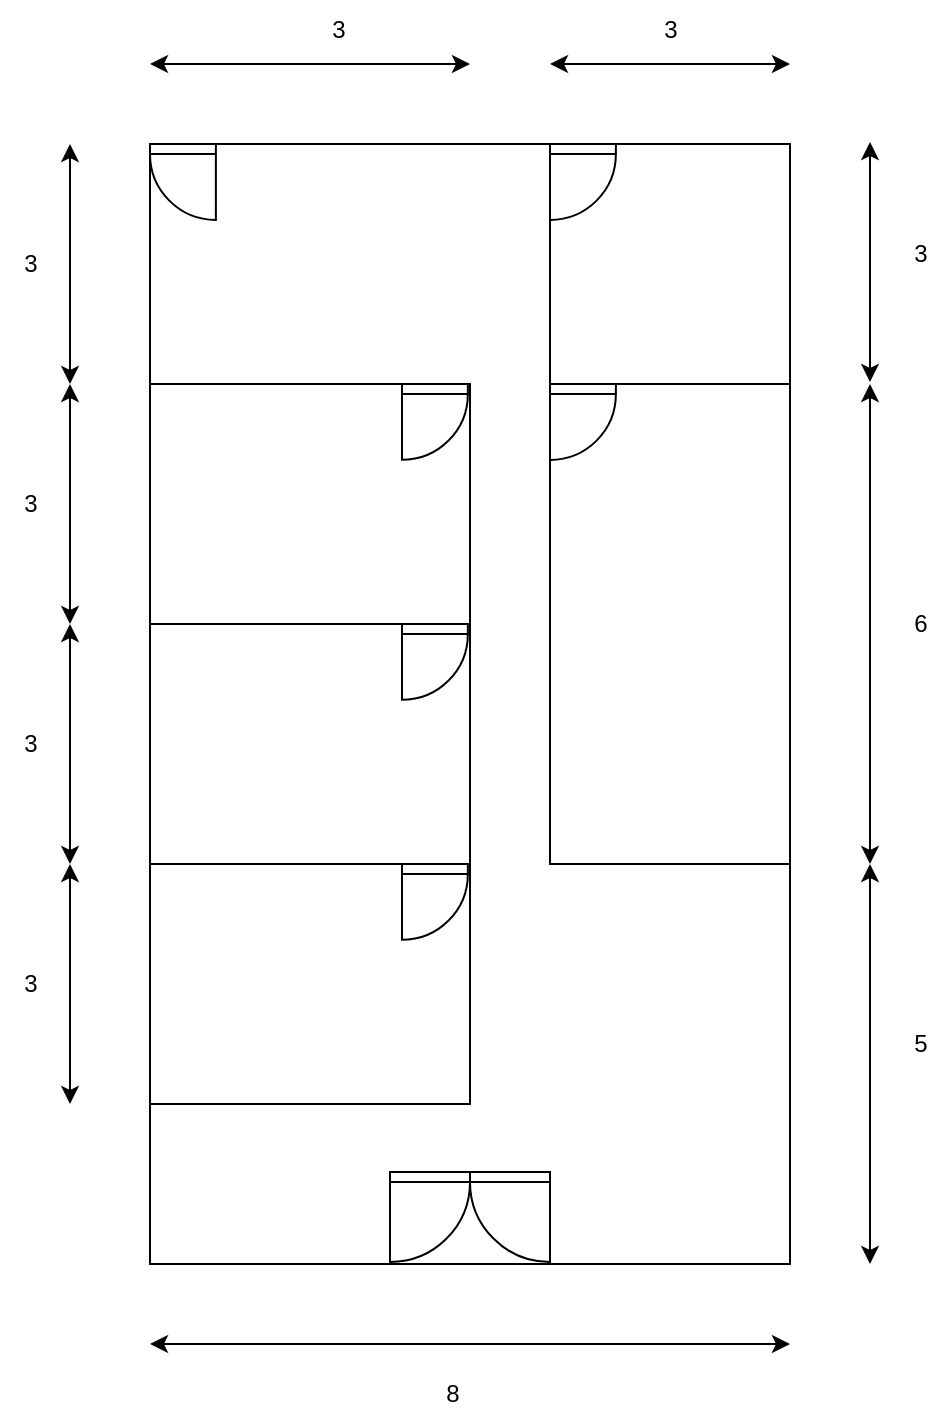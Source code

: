 <mxfile version="22.0.4" type="github">
  <diagram name="Page-1" id="PrSZD1s-5RXQUpFa0iiU">
    <mxGraphModel dx="1026" dy="1703" grid="1" gridSize="10" guides="1" tooltips="1" connect="1" arrows="1" fold="1" page="1" pageScale="1" pageWidth="850" pageHeight="1100" math="0" shadow="0">
      <root>
        <mxCell id="0" />
        <mxCell id="1" parent="0" />
        <mxCell id="KfRFQpdakjloR3NCTCSo-4" value="" style="rounded=0;whiteSpace=wrap;html=1;" parent="1" vertex="1">
          <mxGeometry x="240" y="-40" width="320" height="560" as="geometry" />
        </mxCell>
        <mxCell id="KfRFQpdakjloR3NCTCSo-6" value="" style="rounded=0;whiteSpace=wrap;html=1;" parent="1" vertex="1">
          <mxGeometry x="240" y="80" width="160" height="120" as="geometry" />
        </mxCell>
        <mxCell id="KfRFQpdakjloR3NCTCSo-7" value="" style="rounded=0;whiteSpace=wrap;html=1;" parent="1" vertex="1">
          <mxGeometry x="240" y="200" width="160" height="120" as="geometry" />
        </mxCell>
        <mxCell id="KfRFQpdakjloR3NCTCSo-10" value="" style="rounded=0;whiteSpace=wrap;html=1;" parent="1" vertex="1">
          <mxGeometry x="440" y="80" width="120" height="240" as="geometry" />
        </mxCell>
        <mxCell id="KfRFQpdakjloR3NCTCSo-24" style="edgeStyle=orthogonalEdgeStyle;rounded=0;orthogonalLoop=1;jettySize=auto;html=1;exitX=0.5;exitY=1;exitDx=0;exitDy=0;" parent="1" source="KfRFQpdakjloR3NCTCSo-4" target="KfRFQpdakjloR3NCTCSo-4" edge="1">
          <mxGeometry relative="1" as="geometry" />
        </mxCell>
        <mxCell id="KfRFQpdakjloR3NCTCSo-25" value="" style="rounded=0;whiteSpace=wrap;html=1;" parent="1" vertex="1">
          <mxGeometry x="440" y="-40" width="120" height="120" as="geometry" />
        </mxCell>
        <mxCell id="KfRFQpdakjloR3NCTCSo-28" value="" style="rounded=0;whiteSpace=wrap;html=1;" parent="1" vertex="1">
          <mxGeometry x="240" y="320" width="160" height="120" as="geometry" />
        </mxCell>
        <mxCell id="KfRFQpdakjloR3NCTCSo-32" value="" style="verticalLabelPosition=bottom;html=1;verticalAlign=top;align=center;shape=mxgraph.floorplan.doorUneven;dx=0.5;" parent="1" vertex="1">
          <mxGeometry x="360" y="474" width="80" height="30" as="geometry" />
        </mxCell>
        <mxCell id="KfRFQpdakjloR3NCTCSo-33" value="" style="verticalLabelPosition=bottom;html=1;verticalAlign=top;align=center;shape=mxgraph.floorplan.doorLeft;aspect=fixed;" parent="1" vertex="1">
          <mxGeometry x="440" y="80" width="32.94" height="35" as="geometry" />
        </mxCell>
        <mxCell id="KfRFQpdakjloR3NCTCSo-38" value="" style="verticalLabelPosition=bottom;html=1;verticalAlign=top;align=center;shape=mxgraph.floorplan.doorLeft;aspect=fixed;" parent="1" vertex="1">
          <mxGeometry x="440" y="-40" width="32.94" height="35" as="geometry" />
        </mxCell>
        <mxCell id="KfRFQpdakjloR3NCTCSo-39" value="" style="verticalLabelPosition=bottom;html=1;verticalAlign=top;align=center;shape=mxgraph.floorplan.doorLeft;aspect=fixed;" parent="1" vertex="1">
          <mxGeometry x="366" y="80" width="32.93" height="35" as="geometry" />
        </mxCell>
        <mxCell id="KfRFQpdakjloR3NCTCSo-40" value="" style="verticalLabelPosition=bottom;html=1;verticalAlign=top;align=center;shape=mxgraph.floorplan.doorLeft;aspect=fixed;" parent="1" vertex="1">
          <mxGeometry x="366" y="200" width="32.93" height="35" as="geometry" />
        </mxCell>
        <mxCell id="KfRFQpdakjloR3NCTCSo-41" value="" style="verticalLabelPosition=bottom;html=1;verticalAlign=top;align=center;shape=mxgraph.floorplan.doorLeft;aspect=fixed;" parent="1" vertex="1">
          <mxGeometry x="366" y="320" width="32.93" height="35" as="geometry" />
        </mxCell>
        <mxCell id="KfRFQpdakjloR3NCTCSo-55" value="" style="verticalLabelPosition=bottom;html=1;verticalAlign=top;align=center;shape=mxgraph.floorplan.doorRight;aspect=fixed;" parent="1" vertex="1">
          <mxGeometry x="240" y="-40" width="32.94" height="35" as="geometry" />
        </mxCell>
        <mxCell id="p0XQwcZbmldF2YE4AFjO-1" value="" style="endArrow=classic;startArrow=classic;html=1;rounded=0;" edge="1" parent="1">
          <mxGeometry width="50" height="50" relative="1" as="geometry">
            <mxPoint x="200" y="80" as="sourcePoint" />
            <mxPoint x="200" y="-40" as="targetPoint" />
          </mxGeometry>
        </mxCell>
        <mxCell id="p0XQwcZbmldF2YE4AFjO-2" value="3" style="text;html=1;align=center;verticalAlign=middle;resizable=0;points=[];autosize=1;strokeColor=none;fillColor=none;" vertex="1" parent="1">
          <mxGeometry x="165" y="5" width="30" height="30" as="geometry" />
        </mxCell>
        <mxCell id="p0XQwcZbmldF2YE4AFjO-5" value="" style="endArrow=classic;startArrow=classic;html=1;rounded=0;" edge="1" parent="1">
          <mxGeometry width="50" height="50" relative="1" as="geometry">
            <mxPoint x="200" y="200" as="sourcePoint" />
            <mxPoint x="200" y="80" as="targetPoint" />
          </mxGeometry>
        </mxCell>
        <mxCell id="p0XQwcZbmldF2YE4AFjO-6" value="3" style="text;html=1;align=center;verticalAlign=middle;resizable=0;points=[];autosize=1;strokeColor=none;fillColor=none;" vertex="1" parent="1">
          <mxGeometry x="165" y="125" width="30" height="30" as="geometry" />
        </mxCell>
        <mxCell id="p0XQwcZbmldF2YE4AFjO-7" value="" style="endArrow=classic;startArrow=classic;html=1;rounded=0;" edge="1" parent="1">
          <mxGeometry width="50" height="50" relative="1" as="geometry">
            <mxPoint x="200" y="320" as="sourcePoint" />
            <mxPoint x="200" y="200" as="targetPoint" />
          </mxGeometry>
        </mxCell>
        <mxCell id="p0XQwcZbmldF2YE4AFjO-8" value="3" style="text;html=1;align=center;verticalAlign=middle;resizable=0;points=[];autosize=1;strokeColor=none;fillColor=none;" vertex="1" parent="1">
          <mxGeometry x="165" y="245" width="30" height="30" as="geometry" />
        </mxCell>
        <mxCell id="p0XQwcZbmldF2YE4AFjO-9" value="" style="endArrow=classic;startArrow=classic;html=1;rounded=0;" edge="1" parent="1">
          <mxGeometry width="50" height="50" relative="1" as="geometry">
            <mxPoint x="200" y="440" as="sourcePoint" />
            <mxPoint x="200" y="320" as="targetPoint" />
          </mxGeometry>
        </mxCell>
        <mxCell id="p0XQwcZbmldF2YE4AFjO-10" value="3" style="text;html=1;align=center;verticalAlign=middle;resizable=0;points=[];autosize=1;strokeColor=none;fillColor=none;" vertex="1" parent="1">
          <mxGeometry x="165" y="365" width="30" height="30" as="geometry" />
        </mxCell>
        <mxCell id="p0XQwcZbmldF2YE4AFjO-11" value="" style="endArrow=classic;startArrow=classic;html=1;rounded=0;" edge="1" parent="1">
          <mxGeometry width="50" height="50" relative="1" as="geometry">
            <mxPoint x="600" y="79" as="sourcePoint" />
            <mxPoint x="600" y="-41" as="targetPoint" />
          </mxGeometry>
        </mxCell>
        <mxCell id="p0XQwcZbmldF2YE4AFjO-14" value="3" style="text;html=1;align=center;verticalAlign=middle;resizable=0;points=[];autosize=1;strokeColor=none;fillColor=none;" vertex="1" parent="1">
          <mxGeometry x="610" width="30" height="30" as="geometry" />
        </mxCell>
        <mxCell id="p0XQwcZbmldF2YE4AFjO-15" value="" style="endArrow=classic;startArrow=classic;html=1;rounded=0;" edge="1" parent="1">
          <mxGeometry width="50" height="50" relative="1" as="geometry">
            <mxPoint x="600" y="320" as="sourcePoint" />
            <mxPoint x="600" y="80" as="targetPoint" />
          </mxGeometry>
        </mxCell>
        <mxCell id="p0XQwcZbmldF2YE4AFjO-16" value="6" style="text;html=1;align=center;verticalAlign=middle;resizable=0;points=[];autosize=1;strokeColor=none;fillColor=none;" vertex="1" parent="1">
          <mxGeometry x="610" y="185" width="30" height="30" as="geometry" />
        </mxCell>
        <mxCell id="p0XQwcZbmldF2YE4AFjO-17" value="" style="endArrow=classic;startArrow=classic;html=1;rounded=0;" edge="1" parent="1">
          <mxGeometry width="50" height="50" relative="1" as="geometry">
            <mxPoint x="600" y="520" as="sourcePoint" />
            <mxPoint x="600" y="320" as="targetPoint" />
          </mxGeometry>
        </mxCell>
        <mxCell id="p0XQwcZbmldF2YE4AFjO-18" value="5" style="text;html=1;align=center;verticalAlign=middle;resizable=0;points=[];autosize=1;strokeColor=none;fillColor=none;" vertex="1" parent="1">
          <mxGeometry x="610" y="395" width="30" height="30" as="geometry" />
        </mxCell>
        <mxCell id="p0XQwcZbmldF2YE4AFjO-19" value="" style="endArrow=classic;startArrow=classic;html=1;rounded=0;" edge="1" parent="1">
          <mxGeometry width="50" height="50" relative="1" as="geometry">
            <mxPoint x="440" y="-80" as="sourcePoint" />
            <mxPoint x="560" y="-80" as="targetPoint" />
          </mxGeometry>
        </mxCell>
        <mxCell id="p0XQwcZbmldF2YE4AFjO-20" value="3" style="text;html=1;align=center;verticalAlign=middle;resizable=0;points=[];autosize=1;strokeColor=none;fillColor=none;" vertex="1" parent="1">
          <mxGeometry x="485" y="-112" width="30" height="30" as="geometry" />
        </mxCell>
        <mxCell id="p0XQwcZbmldF2YE4AFjO-21" value="" style="endArrow=classic;startArrow=classic;html=1;rounded=0;" edge="1" parent="1">
          <mxGeometry width="50" height="50" relative="1" as="geometry">
            <mxPoint x="240" y="-80" as="sourcePoint" />
            <mxPoint x="400" y="-80" as="targetPoint" />
          </mxGeometry>
        </mxCell>
        <mxCell id="p0XQwcZbmldF2YE4AFjO-22" value="3" style="text;html=1;align=center;verticalAlign=middle;resizable=0;points=[];autosize=1;strokeColor=none;fillColor=none;" vertex="1" parent="1">
          <mxGeometry x="319" y="-112" width="30" height="30" as="geometry" />
        </mxCell>
        <mxCell id="p0XQwcZbmldF2YE4AFjO-23" value="" style="endArrow=classic;startArrow=classic;html=1;rounded=0;" edge="1" parent="1">
          <mxGeometry width="50" height="50" relative="1" as="geometry">
            <mxPoint x="240" y="560" as="sourcePoint" />
            <mxPoint x="560" y="560" as="targetPoint" />
          </mxGeometry>
        </mxCell>
        <mxCell id="p0XQwcZbmldF2YE4AFjO-24" value="8" style="text;html=1;align=center;verticalAlign=middle;resizable=0;points=[];autosize=1;strokeColor=none;fillColor=none;" vertex="1" parent="1">
          <mxGeometry x="376" y="570" width="30" height="30" as="geometry" />
        </mxCell>
      </root>
    </mxGraphModel>
  </diagram>
</mxfile>
